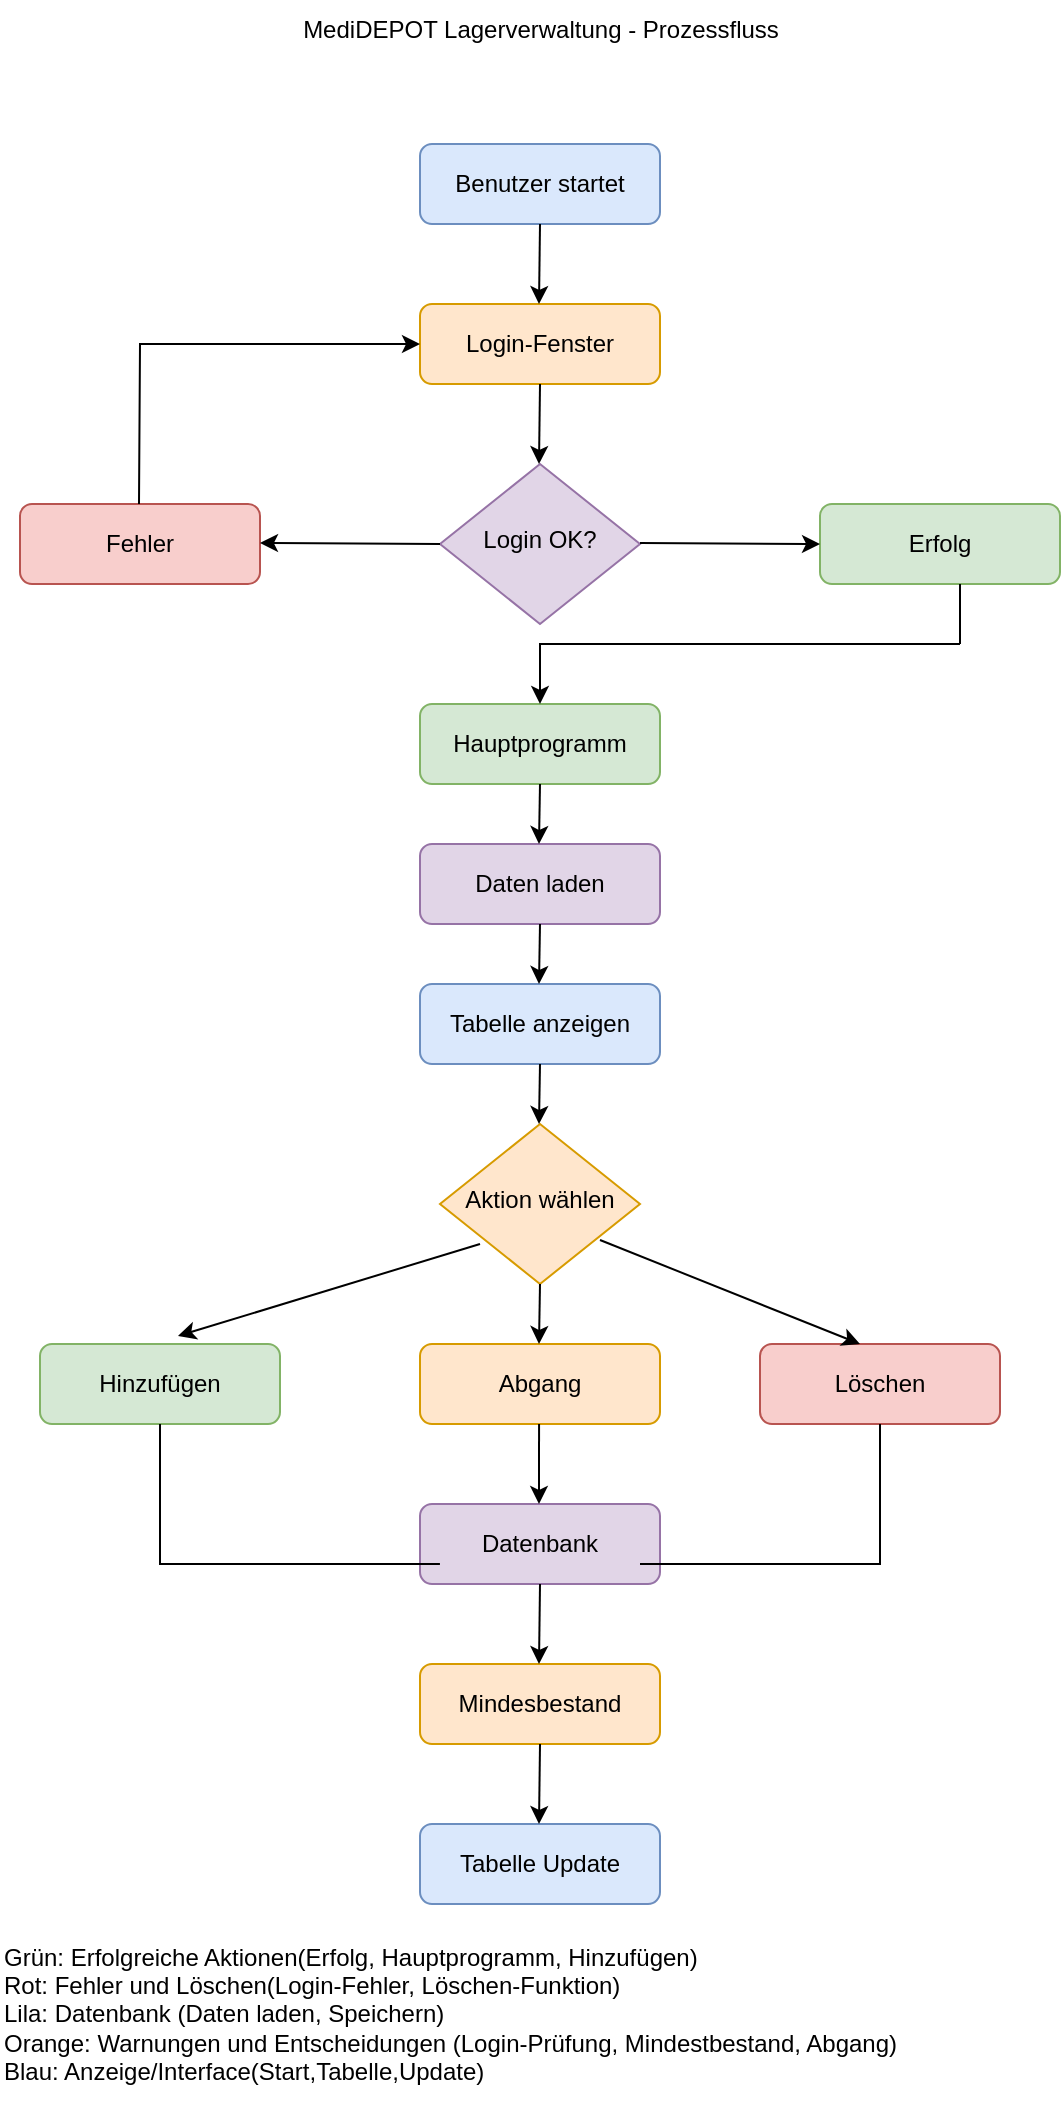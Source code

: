 <mxfile version="27.1.4">
  <diagram id="C5RBs43oDa-KdzZeNtuy" name="Page-1">
    <mxGraphModel dx="2232" dy="1129" grid="1" gridSize="10" guides="1" tooltips="1" connect="1" arrows="1" fold="1" page="1" pageScale="1" pageWidth="827" pageHeight="1169" math="0" shadow="0">
      <root>
        <mxCell id="WIyWlLk6GJQsqaUBKTNV-0" />
        <mxCell id="WIyWlLk6GJQsqaUBKTNV-1" parent="WIyWlLk6GJQsqaUBKTNV-0" />
        <mxCell id="WIyWlLk6GJQsqaUBKTNV-3" value="Login-Fenster" style="rounded=1;whiteSpace=wrap;html=1;fontSize=12;glass=0;strokeWidth=1;shadow=0;fillColor=#ffe6cc;strokeColor=#d79b00;" parent="WIyWlLk6GJQsqaUBKTNV-1" vertex="1">
          <mxGeometry x="330" y="160" width="120" height="40" as="geometry" />
        </mxCell>
        <mxCell id="WIyWlLk6GJQsqaUBKTNV-6" value="Login OK?" style="rhombus;whiteSpace=wrap;html=1;shadow=0;fontFamily=Helvetica;fontSize=12;align=center;strokeWidth=1;spacing=6;spacingTop=-4;fillColor=#e1d5e7;strokeColor=#9673a6;" parent="WIyWlLk6GJQsqaUBKTNV-1" vertex="1">
          <mxGeometry x="340" y="240" width="100" height="80" as="geometry" />
        </mxCell>
        <mxCell id="WIyWlLk6GJQsqaUBKTNV-12" value="Erfolg" style="rounded=1;whiteSpace=wrap;html=1;fontSize=12;glass=0;strokeWidth=1;shadow=0;fillColor=#d5e8d4;strokeColor=#82b366;" parent="WIyWlLk6GJQsqaUBKTNV-1" vertex="1">
          <mxGeometry x="530" y="260" width="120" height="40" as="geometry" />
        </mxCell>
        <mxCell id="-B7EQ-o5EaMPLa4wUQ3W-3" value="Benutzer startet" style="rounded=1;whiteSpace=wrap;html=1;fontSize=12;glass=0;strokeWidth=1;shadow=0;fillColor=#dae8fc;strokeColor=#6c8ebf;" vertex="1" parent="WIyWlLk6GJQsqaUBKTNV-1">
          <mxGeometry x="330" y="80" width="120" height="40" as="geometry" />
        </mxCell>
        <mxCell id="-B7EQ-o5EaMPLa4wUQ3W-4" value="" style="endArrow=classic;html=1;rounded=0;entryX=0;entryY=0.5;entryDx=0;entryDy=0;" edge="1" parent="WIyWlLk6GJQsqaUBKTNV-1" target="WIyWlLk6GJQsqaUBKTNV-12">
          <mxGeometry width="50" height="50" relative="1" as="geometry">
            <mxPoint x="440" y="279.5" as="sourcePoint" />
            <mxPoint x="510" y="279.5" as="targetPoint" />
          </mxGeometry>
        </mxCell>
        <mxCell id="WIyWlLk6GJQsqaUBKTNV-11" value="Fehler" style="rounded=1;whiteSpace=wrap;html=1;fontSize=12;glass=0;strokeWidth=1;shadow=0;fillColor=#f8cecc;strokeColor=#b85450;" parent="WIyWlLk6GJQsqaUBKTNV-1" vertex="1">
          <mxGeometry x="130" y="260" width="120" height="40" as="geometry" />
        </mxCell>
        <mxCell id="-B7EQ-o5EaMPLa4wUQ3W-7" value="" style="endArrow=classic;html=1;rounded=0;exitX=0;exitY=0.5;exitDx=0;exitDy=0;" edge="1" parent="WIyWlLk6GJQsqaUBKTNV-1" source="WIyWlLk6GJQsqaUBKTNV-6">
          <mxGeometry width="50" height="50" relative="1" as="geometry">
            <mxPoint x="320" y="279.5" as="sourcePoint" />
            <mxPoint x="250" y="279.5" as="targetPoint" />
          </mxGeometry>
        </mxCell>
        <mxCell id="-B7EQ-o5EaMPLa4wUQ3W-8" value="Hauptprogramm" style="rounded=1;whiteSpace=wrap;html=1;fontSize=12;glass=0;strokeWidth=1;shadow=0;fillColor=#d5e8d4;strokeColor=#82b366;" vertex="1" parent="WIyWlLk6GJQsqaUBKTNV-1">
          <mxGeometry x="330" y="360" width="120" height="40" as="geometry" />
        </mxCell>
        <mxCell id="-B7EQ-o5EaMPLa4wUQ3W-9" value="Daten laden" style="rounded=1;whiteSpace=wrap;html=1;fontSize=12;glass=0;strokeWidth=1;shadow=0;fillColor=#e1d5e7;strokeColor=#9673a6;" vertex="1" parent="WIyWlLk6GJQsqaUBKTNV-1">
          <mxGeometry x="330" y="430" width="120" height="40" as="geometry" />
        </mxCell>
        <mxCell id="-B7EQ-o5EaMPLa4wUQ3W-10" value="Tabelle anzeigen" style="rounded=1;whiteSpace=wrap;html=1;fontSize=12;glass=0;strokeWidth=1;shadow=0;fillColor=#dae8fc;strokeColor=#6c8ebf;" vertex="1" parent="WIyWlLk6GJQsqaUBKTNV-1">
          <mxGeometry x="330" y="500" width="120" height="40" as="geometry" />
        </mxCell>
        <mxCell id="-B7EQ-o5EaMPLa4wUQ3W-11" value="Aktion wählen" style="rhombus;whiteSpace=wrap;html=1;shadow=0;fontFamily=Helvetica;fontSize=12;align=center;strokeWidth=1;spacing=6;spacingTop=-4;fillColor=#ffe6cc;strokeColor=#d79b00;" vertex="1" parent="WIyWlLk6GJQsqaUBKTNV-1">
          <mxGeometry x="340" y="570" width="100" height="80" as="geometry" />
        </mxCell>
        <mxCell id="-B7EQ-o5EaMPLa4wUQ3W-12" value="Hinzufügen" style="rounded=1;whiteSpace=wrap;html=1;fontSize=12;glass=0;strokeWidth=1;shadow=0;fillColor=#d5e8d4;strokeColor=#82b366;" vertex="1" parent="WIyWlLk6GJQsqaUBKTNV-1">
          <mxGeometry x="140" y="680" width="120" height="40" as="geometry" />
        </mxCell>
        <mxCell id="-B7EQ-o5EaMPLa4wUQ3W-13" value="Löschen" style="rounded=1;whiteSpace=wrap;html=1;fontSize=12;glass=0;strokeWidth=1;shadow=0;fillColor=#f8cecc;strokeColor=#b85450;" vertex="1" parent="WIyWlLk6GJQsqaUBKTNV-1">
          <mxGeometry x="500" y="680" width="120" height="40" as="geometry" />
        </mxCell>
        <mxCell id="-B7EQ-o5EaMPLa4wUQ3W-14" value="Abgang" style="rounded=1;whiteSpace=wrap;html=1;fontSize=12;glass=0;strokeWidth=1;shadow=0;fillColor=#ffe6cc;strokeColor=#d79b00;" vertex="1" parent="WIyWlLk6GJQsqaUBKTNV-1">
          <mxGeometry x="330" y="680" width="120" height="40" as="geometry" />
        </mxCell>
        <mxCell id="-B7EQ-o5EaMPLa4wUQ3W-15" value="Datenbank" style="rounded=1;whiteSpace=wrap;html=1;fontSize=12;glass=0;strokeWidth=1;shadow=0;fillColor=#e1d5e7;strokeColor=#9673a6;" vertex="1" parent="WIyWlLk6GJQsqaUBKTNV-1">
          <mxGeometry x="330" y="760" width="120" height="40" as="geometry" />
        </mxCell>
        <mxCell id="-B7EQ-o5EaMPLa4wUQ3W-16" value="Mindesbestand" style="rounded=1;whiteSpace=wrap;html=1;fontSize=12;glass=0;strokeWidth=1;shadow=0;fillColor=#ffe6cc;strokeColor=#d79b00;" vertex="1" parent="WIyWlLk6GJQsqaUBKTNV-1">
          <mxGeometry x="330" y="840" width="120" height="40" as="geometry" />
        </mxCell>
        <mxCell id="-B7EQ-o5EaMPLa4wUQ3W-17" value="Tabelle Update" style="rounded=1;whiteSpace=wrap;html=1;fontSize=12;glass=0;strokeWidth=1;shadow=0;fillColor=#dae8fc;strokeColor=#6c8ebf;" vertex="1" parent="WIyWlLk6GJQsqaUBKTNV-1">
          <mxGeometry x="330" y="920" width="120" height="40" as="geometry" />
        </mxCell>
        <mxCell id="-B7EQ-o5EaMPLa4wUQ3W-18" value="" style="endArrow=classic;html=1;rounded=0;entryX=0.5;entryY=0;entryDx=0;entryDy=0;" edge="1" parent="WIyWlLk6GJQsqaUBKTNV-1" target="-B7EQ-o5EaMPLa4wUQ3W-8">
          <mxGeometry width="50" height="50" relative="1" as="geometry">
            <mxPoint x="600" y="330" as="sourcePoint" />
            <mxPoint x="400" y="360" as="targetPoint" />
            <Array as="points">
              <mxPoint x="390" y="330" />
              <mxPoint x="390" y="340" />
            </Array>
          </mxGeometry>
        </mxCell>
        <mxCell id="-B7EQ-o5EaMPLa4wUQ3W-19" value="" style="endArrow=classic;html=1;rounded=0;exitX=0.5;exitY=1;exitDx=0;exitDy=0;" edge="1" parent="WIyWlLk6GJQsqaUBKTNV-1" source="-B7EQ-o5EaMPLa4wUQ3W-8">
          <mxGeometry width="50" height="50" relative="1" as="geometry">
            <mxPoint x="389.5" y="410" as="sourcePoint" />
            <mxPoint x="389.5" y="430" as="targetPoint" />
          </mxGeometry>
        </mxCell>
        <mxCell id="-B7EQ-o5EaMPLa4wUQ3W-20" value="" style="endArrow=classic;html=1;rounded=0;exitX=0.5;exitY=1;exitDx=0;exitDy=0;" edge="1" parent="WIyWlLk6GJQsqaUBKTNV-1">
          <mxGeometry width="50" height="50" relative="1" as="geometry">
            <mxPoint x="390" y="470" as="sourcePoint" />
            <mxPoint x="389.5" y="500" as="targetPoint" />
          </mxGeometry>
        </mxCell>
        <mxCell id="-B7EQ-o5EaMPLa4wUQ3W-21" value="" style="endArrow=classic;html=1;rounded=0;exitX=0.5;exitY=1;exitDx=0;exitDy=0;" edge="1" parent="WIyWlLk6GJQsqaUBKTNV-1">
          <mxGeometry width="50" height="50" relative="1" as="geometry">
            <mxPoint x="390" y="540" as="sourcePoint" />
            <mxPoint x="389.5" y="570" as="targetPoint" />
          </mxGeometry>
        </mxCell>
        <mxCell id="-B7EQ-o5EaMPLa4wUQ3W-22" value="" style="endArrow=classic;html=1;rounded=0;exitX=0.5;exitY=1;exitDx=0;exitDy=0;" edge="1" parent="WIyWlLk6GJQsqaUBKTNV-1">
          <mxGeometry width="50" height="50" relative="1" as="geometry">
            <mxPoint x="390" y="650" as="sourcePoint" />
            <mxPoint x="389.5" y="680" as="targetPoint" />
          </mxGeometry>
        </mxCell>
        <mxCell id="-B7EQ-o5EaMPLa4wUQ3W-23" value="" style="endArrow=classic;html=1;rounded=0;exitX=0.496;exitY=1;exitDx=0;exitDy=0;exitPerimeter=0;" edge="1" parent="WIyWlLk6GJQsqaUBKTNV-1" source="-B7EQ-o5EaMPLa4wUQ3W-14">
          <mxGeometry width="50" height="50" relative="1" as="geometry">
            <mxPoint x="390" y="730" as="sourcePoint" />
            <mxPoint x="389.5" y="760" as="targetPoint" />
          </mxGeometry>
        </mxCell>
        <mxCell id="-B7EQ-o5EaMPLa4wUQ3W-24" value="" style="endArrow=none;html=1;rounded=0;" edge="1" parent="WIyWlLk6GJQsqaUBKTNV-1">
          <mxGeometry width="50" height="50" relative="1" as="geometry">
            <mxPoint x="600" y="330" as="sourcePoint" />
            <mxPoint x="600" y="300" as="targetPoint" />
          </mxGeometry>
        </mxCell>
        <mxCell id="-B7EQ-o5EaMPLa4wUQ3W-25" value="" style="endArrow=classic;html=1;rounded=0;exitX=0.496;exitY=1;exitDx=0;exitDy=0;exitPerimeter=0;" edge="1" parent="WIyWlLk6GJQsqaUBKTNV-1">
          <mxGeometry width="50" height="50" relative="1" as="geometry">
            <mxPoint x="390" y="800" as="sourcePoint" />
            <mxPoint x="389.5" y="840" as="targetPoint" />
          </mxGeometry>
        </mxCell>
        <mxCell id="-B7EQ-o5EaMPLa4wUQ3W-26" value="" style="endArrow=classic;html=1;rounded=0;exitX=0.496;exitY=1;exitDx=0;exitDy=0;exitPerimeter=0;" edge="1" parent="WIyWlLk6GJQsqaUBKTNV-1">
          <mxGeometry width="50" height="50" relative="1" as="geometry">
            <mxPoint x="390" y="880" as="sourcePoint" />
            <mxPoint x="389.5" y="920" as="targetPoint" />
          </mxGeometry>
        </mxCell>
        <mxCell id="-B7EQ-o5EaMPLa4wUQ3W-27" value="" style="endArrow=classic;html=1;rounded=0;entryX=0.575;entryY=-0.1;entryDx=0;entryDy=0;entryPerimeter=0;exitX=0.2;exitY=0.75;exitDx=0;exitDy=0;exitPerimeter=0;" edge="1" parent="WIyWlLk6GJQsqaUBKTNV-1" source="-B7EQ-o5EaMPLa4wUQ3W-11" target="-B7EQ-o5EaMPLa4wUQ3W-12">
          <mxGeometry width="50" height="50" relative="1" as="geometry">
            <mxPoint x="350" y="630" as="sourcePoint" />
            <mxPoint x="240" y="670" as="targetPoint" />
          </mxGeometry>
        </mxCell>
        <mxCell id="-B7EQ-o5EaMPLa4wUQ3W-28" value="" style="endArrow=classic;html=1;rounded=0;exitX=0.2;exitY=0.75;exitDx=0;exitDy=0;exitPerimeter=0;" edge="1" parent="WIyWlLk6GJQsqaUBKTNV-1">
          <mxGeometry width="50" height="50" relative="1" as="geometry">
            <mxPoint x="420" y="628" as="sourcePoint" />
            <mxPoint x="550" y="680" as="targetPoint" />
          </mxGeometry>
        </mxCell>
        <mxCell id="-B7EQ-o5EaMPLa4wUQ3W-29" value="" style="endArrow=none;html=1;rounded=0;exitX=0.083;exitY=0.75;exitDx=0;exitDy=0;exitPerimeter=0;entryX=0.5;entryY=1;entryDx=0;entryDy=0;" edge="1" parent="WIyWlLk6GJQsqaUBKTNV-1" source="-B7EQ-o5EaMPLa4wUQ3W-15" target="-B7EQ-o5EaMPLa4wUQ3W-12">
          <mxGeometry width="50" height="50" relative="1" as="geometry">
            <mxPoint x="320" y="790" as="sourcePoint" />
            <mxPoint x="199.5" y="730" as="targetPoint" />
            <Array as="points">
              <mxPoint x="200" y="790" />
            </Array>
          </mxGeometry>
        </mxCell>
        <mxCell id="-B7EQ-o5EaMPLa4wUQ3W-30" value="" style="endArrow=none;html=1;rounded=0;entryX=0.5;entryY=1;entryDx=0;entryDy=0;" edge="1" parent="WIyWlLk6GJQsqaUBKTNV-1">
          <mxGeometry width="50" height="50" relative="1" as="geometry">
            <mxPoint x="440" y="790" as="sourcePoint" />
            <mxPoint x="560" y="720" as="targetPoint" />
            <Array as="points">
              <mxPoint x="560" y="790" />
            </Array>
          </mxGeometry>
        </mxCell>
        <mxCell id="-B7EQ-o5EaMPLa4wUQ3W-31" value="" style="endArrow=classic;html=1;rounded=0;exitX=0.5;exitY=1;exitDx=0;exitDy=0;" edge="1" parent="WIyWlLk6GJQsqaUBKTNV-1" source="WIyWlLk6GJQsqaUBKTNV-3">
          <mxGeometry width="50" height="50" relative="1" as="geometry">
            <mxPoint x="390" y="210" as="sourcePoint" />
            <mxPoint x="389.5" y="240" as="targetPoint" />
          </mxGeometry>
        </mxCell>
        <mxCell id="-B7EQ-o5EaMPLa4wUQ3W-32" value="" style="endArrow=classic;html=1;rounded=0;exitX=0.5;exitY=1;exitDx=0;exitDy=0;" edge="1" parent="WIyWlLk6GJQsqaUBKTNV-1">
          <mxGeometry width="50" height="50" relative="1" as="geometry">
            <mxPoint x="390" y="120" as="sourcePoint" />
            <mxPoint x="389.5" y="160" as="targetPoint" />
          </mxGeometry>
        </mxCell>
        <mxCell id="-B7EQ-o5EaMPLa4wUQ3W-33" value="" style="endArrow=classic;html=1;rounded=0;" edge="1" parent="WIyWlLk6GJQsqaUBKTNV-1">
          <mxGeometry width="50" height="50" relative="1" as="geometry">
            <mxPoint x="189.5" y="260" as="sourcePoint" />
            <mxPoint x="330" y="180" as="targetPoint" />
            <Array as="points">
              <mxPoint x="190" y="180" />
            </Array>
          </mxGeometry>
        </mxCell>
        <mxCell id="-B7EQ-o5EaMPLa4wUQ3W-34" value="MediDEPOT Lagerverwaltung - Prozessfluss" style="text;html=1;align=center;verticalAlign=middle;resizable=0;points=[];autosize=1;strokeColor=none;fillColor=none;" vertex="1" parent="WIyWlLk6GJQsqaUBKTNV-1">
          <mxGeometry x="260" y="8" width="260" height="30" as="geometry" />
        </mxCell>
        <mxCell id="-B7EQ-o5EaMPLa4wUQ3W-35" value="Grün: Erfolgreiche Aktionen(Erfolg, Hauptprogramm, Hinzufügen)&lt;div&gt;Rot: Fehler und Löschen(Login-Fehler, Löschen-Funktion)&lt;/div&gt;&lt;div&gt;Lila: Datenbank (Daten laden, Speichern)&lt;/div&gt;&lt;div&gt;Orange: Warnungen und Entscheidungen (Login-Prüfung, Mindestbestand, Abgang)&lt;/div&gt;&lt;div&gt;Blau: Anzeige/Interface(Start,Tabelle,Update)&lt;/div&gt;" style="text;html=1;align=left;verticalAlign=middle;resizable=0;points=[];autosize=1;strokeColor=none;fillColor=none;" vertex="1" parent="WIyWlLk6GJQsqaUBKTNV-1">
          <mxGeometry x="120" y="970" width="470" height="90" as="geometry" />
        </mxCell>
      </root>
    </mxGraphModel>
  </diagram>
</mxfile>

